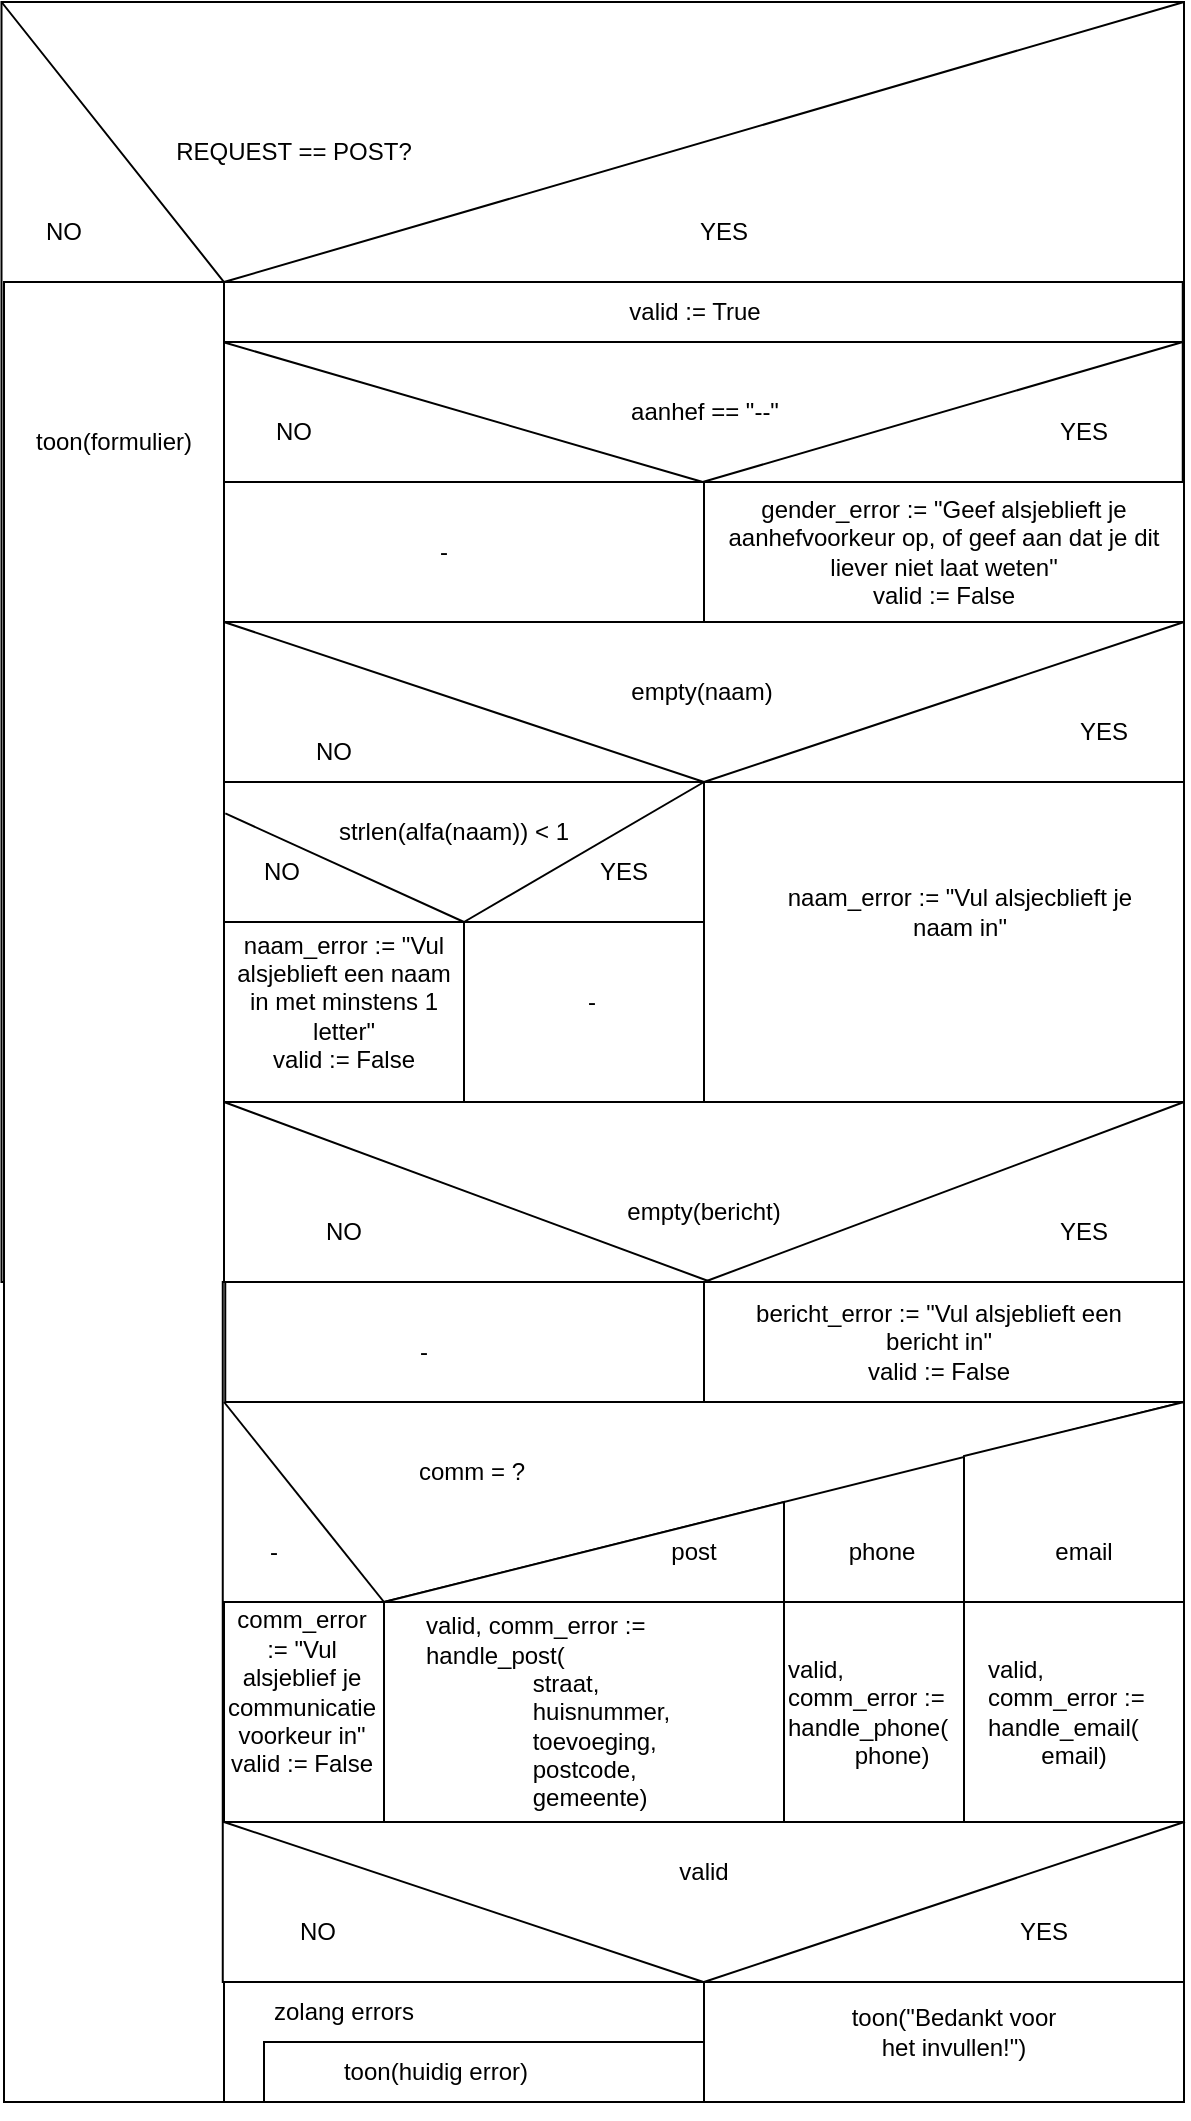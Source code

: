 <mxfile>
    <diagram id="XsQ5I_VgPXjK04ig0L5_" name="Page-1">
        <mxGraphModel dx="782" dy="468" grid="1" gridSize="10" guides="1" tooltips="1" connect="1" arrows="1" fold="1" page="1" pageScale="1" pageWidth="850" pageHeight="1100" math="0" shadow="0">
            <root>
                <mxCell id="0"/>
                <mxCell id="1" parent="0"/>
                <mxCell id="2" value="" style="rounded=0;whiteSpace=wrap;html=1;" parent="1" vertex="1">
                    <mxGeometry x="148.75" y="50" width="591.25" height="640" as="geometry"/>
                </mxCell>
                <mxCell id="3" value="" style="endArrow=none;html=1;exitX=1;exitY=0;exitDx=0;exitDy=0;entryX=0;entryY=0;entryDx=0;entryDy=0;rounded=0;" parent="1" source="2" target="2" edge="1">
                    <mxGeometry width="50" height="50" relative="1" as="geometry">
                        <mxPoint x="380" y="370" as="sourcePoint"/>
                        <mxPoint x="430" y="320" as="targetPoint"/>
                        <Array as="points">
                            <mxPoint x="260" y="190"/>
                        </Array>
                    </mxGeometry>
                </mxCell>
                <mxCell id="4" value="REQUEST == POST?" style="text;html=1;strokeColor=none;fillColor=none;align=center;verticalAlign=middle;whiteSpace=wrap;rounded=0;" parent="1" vertex="1">
                    <mxGeometry x="200" y="110" width="190" height="30" as="geometry"/>
                </mxCell>
                <mxCell id="6" value="NO" style="text;html=1;strokeColor=none;fillColor=none;align=center;verticalAlign=middle;whiteSpace=wrap;rounded=0;" parent="1" vertex="1">
                    <mxGeometry x="150" y="150" width="60" height="30" as="geometry"/>
                </mxCell>
                <mxCell id="7" value="YES" style="text;html=1;strokeColor=none;fillColor=none;align=center;verticalAlign=middle;whiteSpace=wrap;rounded=0;" parent="1" vertex="1">
                    <mxGeometry x="480" y="150" width="60" height="30" as="geometry"/>
                </mxCell>
                <mxCell id="14" value="" style="rounded=0;whiteSpace=wrap;html=1;" parent="1" vertex="1">
                    <mxGeometry x="259.38" y="190" width="480" height="30" as="geometry"/>
                </mxCell>
                <mxCell id="22" value="" style="rounded=0;whiteSpace=wrap;html=1;" parent="1" vertex="1">
                    <mxGeometry x="259.38" y="220" width="480" height="70" as="geometry"/>
                </mxCell>
                <mxCell id="24" value="" style="endArrow=none;html=1;rounded=0;exitX=0;exitY=0;exitDx=0;exitDy=0;entryX=0.5;entryY=1;entryDx=0;entryDy=0;" parent="1" source="22" target="22" edge="1">
                    <mxGeometry width="50" height="50" relative="1" as="geometry">
                        <mxPoint x="380" y="150" as="sourcePoint"/>
                        <mxPoint x="430" y="100" as="targetPoint"/>
                    </mxGeometry>
                </mxCell>
                <mxCell id="25" value="" style="endArrow=none;html=1;rounded=0;entryX=1;entryY=0;entryDx=0;entryDy=0;exitX=0.5;exitY=1;exitDx=0;exitDy=0;" parent="1" source="22" target="22" edge="1">
                    <mxGeometry width="50" height="50" relative="1" as="geometry">
                        <mxPoint x="440" y="330" as="sourcePoint"/>
                        <mxPoint x="430" y="100" as="targetPoint"/>
                    </mxGeometry>
                </mxCell>
                <mxCell id="26" value="aanhef == &quot;--&quot;" style="text;html=1;strokeColor=none;fillColor=none;align=center;verticalAlign=middle;whiteSpace=wrap;rounded=0;" parent="1" vertex="1">
                    <mxGeometry x="457.82" y="240" width="85" height="30" as="geometry"/>
                </mxCell>
                <mxCell id="27" value="NO" style="text;html=1;strokeColor=none;fillColor=none;align=center;verticalAlign=middle;whiteSpace=wrap;rounded=0;" parent="1" vertex="1">
                    <mxGeometry x="264.69" y="250" width="60" height="30" as="geometry"/>
                </mxCell>
                <mxCell id="28" value="YES" style="text;html=1;strokeColor=none;fillColor=none;align=center;verticalAlign=middle;whiteSpace=wrap;rounded=0;" parent="1" vertex="1">
                    <mxGeometry x="660" y="250" width="60" height="30" as="geometry"/>
                </mxCell>
                <mxCell id="40" value="" style="rounded=0;whiteSpace=wrap;html=1;" parent="1" vertex="1">
                    <mxGeometry x="260" y="360" width="480" height="80" as="geometry"/>
                </mxCell>
                <mxCell id="41" value="" style="endArrow=none;html=1;rounded=0;exitX=0;exitY=0;exitDx=0;exitDy=0;entryX=0.5;entryY=1;entryDx=0;entryDy=0;" parent="1" source="40" target="40" edge="1">
                    <mxGeometry width="50" height="50" relative="1" as="geometry">
                        <mxPoint x="382.5" y="250" as="sourcePoint"/>
                        <mxPoint x="432.5" y="200" as="targetPoint"/>
                    </mxGeometry>
                </mxCell>
                <mxCell id="42" value="" style="endArrow=none;html=1;rounded=0;entryX=1;entryY=0;entryDx=0;entryDy=0;exitX=0.5;exitY=1;exitDx=0;exitDy=0;" parent="1" source="40" target="40" edge="1">
                    <mxGeometry width="50" height="50" relative="1" as="geometry">
                        <mxPoint x="442.5" y="430" as="sourcePoint"/>
                        <mxPoint x="432.5" y="200" as="targetPoint"/>
                    </mxGeometry>
                </mxCell>
                <mxCell id="43" value="empty(naam)" style="text;html=1;strokeColor=none;fillColor=none;align=center;verticalAlign=middle;whiteSpace=wrap;rounded=0;" parent="1" vertex="1">
                    <mxGeometry x="440.32" y="380" width="118.12" height="30" as="geometry"/>
                </mxCell>
                <mxCell id="44" value="NO" style="text;html=1;strokeColor=none;fillColor=none;align=center;verticalAlign=middle;whiteSpace=wrap;rounded=0;" parent="1" vertex="1">
                    <mxGeometry x="285" y="410" width="60" height="30" as="geometry"/>
                </mxCell>
                <mxCell id="45" value="YES" style="text;html=1;strokeColor=none;fillColor=none;align=center;verticalAlign=middle;whiteSpace=wrap;rounded=0;" parent="1" vertex="1">
                    <mxGeometry x="670" y="400" width="60" height="30" as="geometry"/>
                </mxCell>
                <mxCell id="48" value="gender_error := &quot;Geef alsjeblieft je aanhefvoorkeur op, of geef aan dat je dit liever niet laat weten&quot;&lt;br&gt;valid := False" style="text;html=1;strokeColor=none;fillColor=none;align=center;verticalAlign=middle;whiteSpace=wrap;rounded=0;" parent="1" vertex="1">
                    <mxGeometry x="510" y="310" width="220" height="30" as="geometry"/>
                </mxCell>
                <mxCell id="74" style="edgeStyle=none;rounded=0;html=1;exitX=1;exitY=0;exitDx=0;exitDy=0;" parent="1" edge="1">
                    <mxGeometry relative="1" as="geometry">
                        <mxPoint x="350" y="510" as="sourcePoint"/>
                        <mxPoint x="350.0" y="510" as="targetPoint"/>
                    </mxGeometry>
                </mxCell>
                <mxCell id="118" style="edgeStyle=none;rounded=0;html=1;exitX=0.5;exitY=1;exitDx=0;exitDy=0;" parent="1" source="94" edge="1">
                    <mxGeometry relative="1" as="geometry">
                        <mxPoint x="205" y="790" as="targetPoint"/>
                    </mxGeometry>
                </mxCell>
                <mxCell id="94" value="" style="rounded=0;whiteSpace=wrap;html=1;" parent="1" vertex="1">
                    <mxGeometry x="150" y="190" width="110" height="910" as="geometry"/>
                </mxCell>
                <mxCell id="5" value="toon(formulier)" style="text;html=1;strokeColor=none;fillColor=none;align=center;verticalAlign=middle;whiteSpace=wrap;rounded=0;" parent="1" vertex="1">
                    <mxGeometry x="155" y="250" width="100" height="40" as="geometry"/>
                </mxCell>
                <mxCell id="105" value="" style="rounded=0;whiteSpace=wrap;html=1;" parent="1" vertex="1">
                    <mxGeometry x="259.38" y="690" width="480.62" height="350" as="geometry"/>
                </mxCell>
                <mxCell id="108" value="" style="endArrow=none;html=1;rounded=0;entryX=0;entryY=1;entryDx=0;entryDy=0;exitX=0.6;exitY=1;exitDx=0;exitDy=0;exitPerimeter=0;" parent="1" source="2" target="149" edge="1">
                    <mxGeometry width="50" height="50" relative="1" as="geometry">
                        <mxPoint x="500" y="810" as="sourcePoint"/>
                        <mxPoint x="620" y="460" as="targetPoint"/>
                    </mxGeometry>
                </mxCell>
                <mxCell id="109" value="" style="endArrow=none;html=1;rounded=0;entryX=1;entryY=1;entryDx=0;entryDy=0;" parent="1" target="137" edge="1">
                    <mxGeometry width="50" height="50" relative="1" as="geometry">
                        <mxPoint x="500" y="690" as="sourcePoint"/>
                        <mxPoint x="620" y="460" as="targetPoint"/>
                    </mxGeometry>
                </mxCell>
                <mxCell id="112" value="NO" style="text;html=1;strokeColor=none;fillColor=none;align=center;verticalAlign=middle;whiteSpace=wrap;rounded=0;" parent="1" vertex="1">
                    <mxGeometry x="290.31" y="650" width="60" height="30" as="geometry"/>
                </mxCell>
                <mxCell id="113" value="YES" style="text;html=1;strokeColor=none;fillColor=none;align=center;verticalAlign=middle;whiteSpace=wrap;rounded=0;" parent="1" vertex="1">
                    <mxGeometry x="660" y="650" width="60" height="30" as="geometry"/>
                </mxCell>
                <mxCell id="119" value="" style="rounded=0;whiteSpace=wrap;html=1;" vertex="1" parent="1">
                    <mxGeometry x="260" y="290" width="240" height="70" as="geometry"/>
                </mxCell>
                <mxCell id="47" value="-" style="text;html=1;strokeColor=none;fillColor=none;align=center;verticalAlign=middle;whiteSpace=wrap;rounded=0;" parent="1" vertex="1">
                    <mxGeometry x="340" y="310" width="60" height="30" as="geometry"/>
                </mxCell>
                <mxCell id="137" value="" style="rounded=0;whiteSpace=wrap;html=1;" vertex="1" parent="1">
                    <mxGeometry x="500" y="440" width="240" height="160" as="geometry"/>
                </mxCell>
                <mxCell id="51" value="naam_error := &quot;Vul alsjecblieft je naam in&quot;" style="text;html=1;strokeColor=none;fillColor=none;align=center;verticalAlign=middle;whiteSpace=wrap;rounded=0;" parent="1" vertex="1">
                    <mxGeometry x="527.5" y="490" width="200" height="30" as="geometry"/>
                </mxCell>
                <mxCell id="145" value="" style="endArrow=none;html=1;exitX=1.006;exitY=0.292;exitDx=0;exitDy=0;entryX=0;entryY=0;entryDx=0;entryDy=0;exitPerimeter=0;" edge="1" parent="1" source="94" target="151">
                    <mxGeometry width="50" height="50" relative="1" as="geometry">
                        <mxPoint x="260.63" y="480" as="sourcePoint"/>
                        <mxPoint x="380.63" y="540" as="targetPoint"/>
                    </mxGeometry>
                </mxCell>
                <mxCell id="146" value="NO" style="text;html=1;strokeColor=none;fillColor=none;align=center;verticalAlign=middle;whiteSpace=wrap;rounded=0;" vertex="1" parent="1">
                    <mxGeometry x="259.38" y="470" width="60" height="30" as="geometry"/>
                </mxCell>
                <mxCell id="147" value="" style="endArrow=none;html=1;" edge="1" parent="1">
                    <mxGeometry width="50" height="50" relative="1" as="geometry">
                        <mxPoint x="380" y="510" as="sourcePoint"/>
                        <mxPoint x="500" y="440" as="targetPoint"/>
                    </mxGeometry>
                </mxCell>
                <mxCell id="148" value="YES" style="text;html=1;strokeColor=none;fillColor=none;align=center;verticalAlign=middle;whiteSpace=wrap;rounded=0;" vertex="1" parent="1">
                    <mxGeometry x="430" y="470" width="60" height="30" as="geometry"/>
                </mxCell>
                <mxCell id="149" value="" style="rounded=0;whiteSpace=wrap;html=1;" vertex="1" parent="1">
                    <mxGeometry x="260" y="510" width="120.62" height="90" as="geometry"/>
                </mxCell>
                <mxCell id="150" value="strlen(alfa(naam)) &amp;lt; 1" style="text;html=1;strokeColor=none;fillColor=none;align=center;verticalAlign=middle;whiteSpace=wrap;rounded=0;" vertex="1" parent="1">
                    <mxGeometry x="310.32" y="450" width="130" height="30" as="geometry"/>
                </mxCell>
                <mxCell id="151" value="" style="rounded=0;whiteSpace=wrap;html=1;" vertex="1" parent="1">
                    <mxGeometry x="380" y="510" width="120" height="90" as="geometry"/>
                </mxCell>
                <mxCell id="152" value="naam_error := &quot;Vul alsjeblieft een naam in met minstens 1 letter&quot;&lt;br&gt;valid := False" style="text;html=1;strokeColor=none;fillColor=none;align=center;verticalAlign=middle;whiteSpace=wrap;rounded=0;" vertex="1" parent="1">
                    <mxGeometry x="264.69" y="535" width="110" height="30" as="geometry"/>
                </mxCell>
                <mxCell id="153" value="-" style="text;html=1;strokeColor=none;fillColor=none;align=center;verticalAlign=middle;whiteSpace=wrap;rounded=0;" vertex="1" parent="1">
                    <mxGeometry x="414.38" y="535" width="60" height="30" as="geometry"/>
                </mxCell>
                <mxCell id="155" value="empty(bericht)" style="text;html=1;strokeColor=none;fillColor=none;align=center;verticalAlign=middle;whiteSpace=wrap;rounded=0;" vertex="1" parent="1">
                    <mxGeometry x="470" y="640" width="60" height="30" as="geometry"/>
                </mxCell>
                <mxCell id="157" value="" style="rounded=0;whiteSpace=wrap;html=1;" vertex="1" parent="1">
                    <mxGeometry x="260.63" y="690" width="239.37" height="60" as="geometry"/>
                </mxCell>
                <mxCell id="158" value="-" style="text;html=1;strokeColor=none;fillColor=none;align=center;verticalAlign=middle;whiteSpace=wrap;rounded=0;" vertex="1" parent="1">
                    <mxGeometry x="330" y="710" width="60" height="30" as="geometry"/>
                </mxCell>
                <mxCell id="159" value="" style="rounded=0;whiteSpace=wrap;html=1;" vertex="1" parent="1">
                    <mxGeometry x="500" y="690" width="240" height="60" as="geometry"/>
                </mxCell>
                <mxCell id="160" value="bericht_error := &quot;Vul alsjeblieft een bericht in&quot;&lt;br&gt;valid := False" style="text;html=1;strokeColor=none;fillColor=none;align=center;verticalAlign=middle;whiteSpace=wrap;rounded=0;" vertex="1" parent="1">
                    <mxGeometry x="525" y="705" width="185" height="30" as="geometry"/>
                </mxCell>
                <mxCell id="161" value="comm = ?" style="text;html=1;strokeColor=none;fillColor=none;align=center;verticalAlign=middle;whiteSpace=wrap;rounded=0;" vertex="1" parent="1">
                    <mxGeometry x="353.75" y="770" width="60" height="30" as="geometry"/>
                </mxCell>
                <mxCell id="162" value="" style="rounded=0;whiteSpace=wrap;html=1;" vertex="1" parent="1">
                    <mxGeometry x="260.63" y="850" width="479.37" height="110" as="geometry"/>
                </mxCell>
                <mxCell id="163" value="" style="endArrow=none;html=1;entryX=1;entryY=0;entryDx=0;entryDy=0;" edge="1" parent="1" target="165">
                    <mxGeometry width="50" height="50" relative="1" as="geometry">
                        <mxPoint x="260" y="750" as="sourcePoint"/>
                        <mxPoint x="350" y="850" as="targetPoint"/>
                    </mxGeometry>
                </mxCell>
                <mxCell id="164" value="-" style="text;html=1;strokeColor=none;fillColor=none;align=center;verticalAlign=middle;whiteSpace=wrap;rounded=0;" vertex="1" parent="1">
                    <mxGeometry x="255" y="810" width="60" height="30" as="geometry"/>
                </mxCell>
                <mxCell id="165" value="" style="rounded=0;whiteSpace=wrap;html=1;" vertex="1" parent="1">
                    <mxGeometry x="260" y="850" width="80" height="110" as="geometry"/>
                </mxCell>
                <mxCell id="168" value="comm_error := &quot;Vul alsjeblief je communicatie voorkeur in&quot;&lt;br&gt;valid := False" style="text;html=1;strokeColor=none;fillColor=none;align=center;verticalAlign=middle;whiteSpace=wrap;rounded=0;" vertex="1" parent="1">
                    <mxGeometry x="260.63" y="880" width="76.25" height="30" as="geometry"/>
                </mxCell>
                <mxCell id="171" value="" style="endArrow=none;html=1;entryX=1;entryY=1;entryDx=0;entryDy=0;exitX=1;exitY=0;exitDx=0;exitDy=0;" edge="1" parent="1" source="165" target="159">
                    <mxGeometry width="50" height="50" relative="1" as="geometry">
                        <mxPoint x="350" y="850" as="sourcePoint"/>
                        <mxPoint x="560" y="760" as="targetPoint"/>
                    </mxGeometry>
                </mxCell>
                <mxCell id="173" value="" style="shape=manualInput;whiteSpace=wrap;html=1;size=27;" vertex="1" parent="1">
                    <mxGeometry x="630" y="750" width="110" height="100" as="geometry"/>
                </mxCell>
                <mxCell id="174" value="email" style="text;html=1;strokeColor=none;fillColor=none;align=center;verticalAlign=middle;whiteSpace=wrap;rounded=0;" vertex="1" parent="1">
                    <mxGeometry x="660" y="810" width="60" height="30" as="geometry"/>
                </mxCell>
                <mxCell id="176" value="" style="edgeStyle=none;html=1;" edge="1" parent="1" target="162">
                    <mxGeometry relative="1" as="geometry">
                        <mxPoint x="540.659" y="850" as="sourcePoint"/>
                    </mxGeometry>
                </mxCell>
                <mxCell id="177" value="" style="verticalLabelPosition=bottom;verticalAlign=top;html=1;shape=mxgraph.basic.orthogonal_triangle;direction=north;" vertex="1" parent="1">
                    <mxGeometry x="340" y="800" width="200" height="50" as="geometry"/>
                </mxCell>
                <mxCell id="179" value="phone" style="text;html=1;strokeColor=none;fillColor=none;align=center;verticalAlign=middle;whiteSpace=wrap;rounded=0;" vertex="1" parent="1">
                    <mxGeometry x="559.06" y="810" width="60" height="30" as="geometry"/>
                </mxCell>
                <mxCell id="180" value="post" style="text;html=1;strokeColor=none;fillColor=none;align=center;verticalAlign=middle;whiteSpace=wrap;rounded=0;" vertex="1" parent="1">
                    <mxGeometry x="465" y="810" width="60" height="30" as="geometry"/>
                </mxCell>
                <mxCell id="181" value="" style="rounded=0;whiteSpace=wrap;html=1;" vertex="1" parent="1">
                    <mxGeometry x="340" y="850" width="200" height="110" as="geometry"/>
                </mxCell>
                <mxCell id="182" value="" style="rounded=0;whiteSpace=wrap;html=1;" vertex="1" parent="1">
                    <mxGeometry x="540" y="850" width="90" height="110" as="geometry"/>
                </mxCell>
                <mxCell id="183" value="" style="rounded=0;whiteSpace=wrap;html=1;" vertex="1" parent="1">
                    <mxGeometry x="630" y="850" width="110" height="110" as="geometry"/>
                </mxCell>
                <mxCell id="184" value="valid, comm_error := handle_post(&lt;br&gt;&lt;span style=&quot;white-space: pre;&quot;&gt;&#9;&lt;span style=&quot;white-space: pre;&quot;&gt;&#9;&lt;/span&gt;&lt;/span&gt;straat, &lt;br&gt;&lt;span style=&quot;white-space: pre;&quot;&gt;&#9;&lt;span style=&quot;white-space: pre;&quot;&gt;&#9;&lt;/span&gt;&lt;/span&gt;huisnummer, &lt;br&gt;&lt;div style=&quot;&quot;&gt;&lt;span style=&quot;background-color: initial;&quot;&gt;&lt;span style=&quot;white-space: pre;&quot;&gt;&#9;&lt;span style=&quot;white-space: pre;&quot;&gt;&#9;&lt;/span&gt;&lt;/span&gt;toevoeging,&lt;/span&gt;&lt;/div&gt;&lt;span style=&quot;white-space: pre;&quot;&gt;&#9;&lt;span style=&quot;white-space: pre;&quot;&gt;&#9;&lt;/span&gt;&lt;/span&gt;postcode, &lt;br&gt;&lt;span style=&quot;white-space: pre;&quot;&gt;&#9;&lt;span style=&quot;white-space: pre;&quot;&gt;&#9;&lt;/span&gt;&lt;/span&gt;gemeente)" style="text;html=1;strokeColor=none;fillColor=none;align=left;verticalAlign=middle;whiteSpace=wrap;rounded=0;" vertex="1" parent="1">
                    <mxGeometry x="359.38" y="890" width="170" height="30" as="geometry"/>
                </mxCell>
                <mxCell id="186" value="valid, comm_error :=&lt;br&gt;handle_phone(&amp;nbsp; &amp;nbsp; &amp;nbsp; &amp;nbsp; &amp;nbsp; &amp;nbsp; phone)" style="text;html=1;strokeColor=none;fillColor=none;align=left;verticalAlign=middle;whiteSpace=wrap;rounded=0;rotation=0;" vertex="1" parent="1">
                    <mxGeometry x="540" y="850" width="90" height="110" as="geometry"/>
                </mxCell>
                <mxCell id="187" value="valid, comm_error :=&amp;nbsp;&lt;br&gt;handle_email(&lt;br&gt;&amp;nbsp; &amp;nbsp; &amp;nbsp; &amp;nbsp; email)" style="text;html=1;strokeColor=none;fillColor=none;align=left;verticalAlign=middle;whiteSpace=wrap;rounded=0;" vertex="1" parent="1">
                    <mxGeometry x="640" y="890" width="90" height="30" as="geometry"/>
                </mxCell>
                <mxCell id="188" value="valid" style="text;html=1;strokeColor=none;fillColor=none;align=center;verticalAlign=middle;whiteSpace=wrap;rounded=0;" vertex="1" parent="1">
                    <mxGeometry x="470.32" y="970" width="60" height="30" as="geometry"/>
                </mxCell>
                <mxCell id="192" value="" style="endArrow=none;html=1;entryX=1.001;entryY=0.771;entryDx=0;entryDy=0;exitX=1;exitY=0;exitDx=0;exitDy=0;entryPerimeter=0;" edge="1" parent="1" source="197" target="105">
                    <mxGeometry width="50" height="50" relative="1" as="geometry">
                        <mxPoint x="510" y="1010" as="sourcePoint"/>
                        <mxPoint x="560" y="960" as="targetPoint"/>
                    </mxGeometry>
                </mxCell>
                <mxCell id="193" value="" style="endArrow=none;html=1;exitX=0.5;exitY=1;exitDx=0;exitDy=0;entryX=0;entryY=1;entryDx=0;entryDy=0;" edge="1" parent="1" source="105" target="165">
                    <mxGeometry width="50" height="50" relative="1" as="geometry">
                        <mxPoint x="510" y="1010" as="sourcePoint"/>
                        <mxPoint x="560" y="960" as="targetPoint"/>
                    </mxGeometry>
                </mxCell>
                <mxCell id="194" value="NO" style="text;html=1;strokeColor=none;fillColor=none;align=center;verticalAlign=middle;whiteSpace=wrap;rounded=0;" vertex="1" parent="1">
                    <mxGeometry x="276.88" y="1000" width="60" height="30" as="geometry"/>
                </mxCell>
                <mxCell id="195" value="YES" style="text;html=1;strokeColor=none;fillColor=none;align=center;verticalAlign=middle;whiteSpace=wrap;rounded=0;" vertex="1" parent="1">
                    <mxGeometry x="640" y="1000" width="60" height="30" as="geometry"/>
                </mxCell>
                <mxCell id="197" value="" style="rounded=0;whiteSpace=wrap;html=1;" vertex="1" parent="1">
                    <mxGeometry x="260" y="1040" width="240" height="60" as="geometry"/>
                </mxCell>
                <mxCell id="199" value="" style="rounded=0;whiteSpace=wrap;html=1;" vertex="1" parent="1">
                    <mxGeometry x="500" y="1040" width="240" height="60" as="geometry"/>
                </mxCell>
                <mxCell id="200" value="toon(&quot;Bedankt voor het invullen!&quot;)" style="text;html=1;strokeColor=none;fillColor=none;align=center;verticalAlign=middle;whiteSpace=wrap;rounded=0;" vertex="1" parent="1">
                    <mxGeometry x="570" y="1050" width="110" height="30" as="geometry"/>
                </mxCell>
                <mxCell id="201" value="zolang errors" style="text;html=1;strokeColor=none;fillColor=none;align=center;verticalAlign=middle;whiteSpace=wrap;rounded=0;" vertex="1" parent="1">
                    <mxGeometry x="272.18" y="1045" width="96.25" height="20" as="geometry"/>
                </mxCell>
                <mxCell id="203" value="" style="rounded=0;whiteSpace=wrap;html=1;" vertex="1" parent="1">
                    <mxGeometry x="280" y="1070" width="220" height="30" as="geometry"/>
                </mxCell>
                <mxCell id="204" value="toon(huidig error)" style="text;html=1;strokeColor=none;fillColor=none;align=center;verticalAlign=middle;whiteSpace=wrap;rounded=0;" vertex="1" parent="1">
                    <mxGeometry x="266.57" y="1070" width="198.43" height="30" as="geometry"/>
                </mxCell>
                <mxCell id="205" value="valid := True" style="text;html=1;strokeColor=none;fillColor=none;align=center;verticalAlign=middle;whiteSpace=wrap;rounded=0;" vertex="1" parent="1">
                    <mxGeometry x="447.5" y="190" width="95" height="30" as="geometry"/>
                </mxCell>
            </root>
        </mxGraphModel>
    </diagram>
</mxfile>